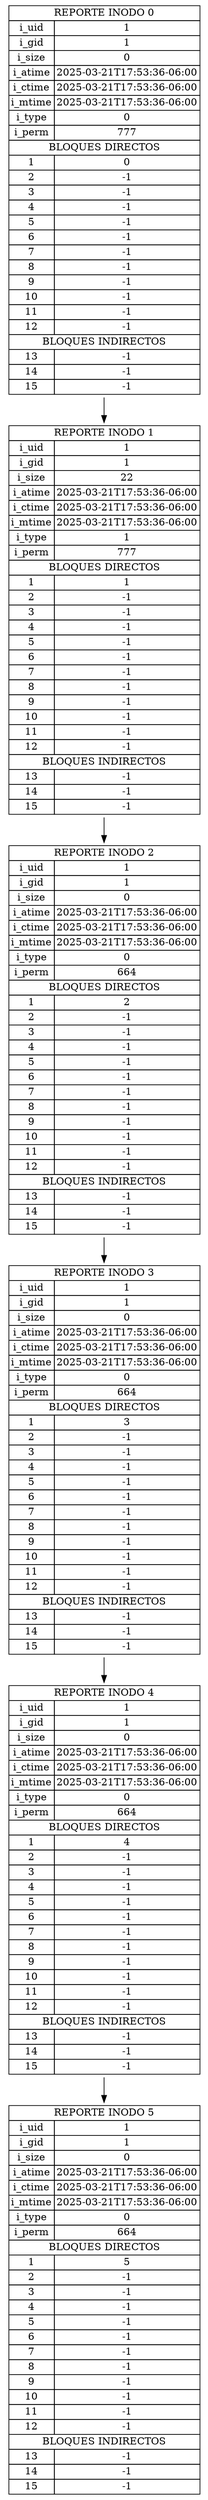 digraph G {
  node [shape=plaintext]
  inode0 [label=<<TABLE BORDER="0" CELLBORDER="1" CELLSPACING="0">
    <TR><TD COLSPAN="2">REPORTE INODO 0</TD></TR>
    <TR><TD>i_uid</TD><TD>1</TD></TR>
    <TR><TD>i_gid</TD><TD>1</TD></TR>
    <TR><TD>i_size</TD><TD>0</TD></TR>
    <TR><TD>i_atime</TD><TD>2025-03-21T17:53:36-06:00</TD></TR>
    <TR><TD>i_ctime</TD><TD>2025-03-21T17:53:36-06:00</TD></TR>
    <TR><TD>i_mtime</TD><TD>2025-03-21T17:53:36-06:00</TD></TR>
    <TR><TD>i_type</TD><TD>0</TD></TR>
    <TR><TD>i_perm</TD><TD>777</TD></TR>
    <TR><TD COLSPAN="2">BLOQUES DIRECTOS</TD></TR>
    <TR><TD>1</TD><TD>0</TD></TR>
    <TR><TD>2</TD><TD>-1</TD></TR>
    <TR><TD>3</TD><TD>-1</TD></TR>
    <TR><TD>4</TD><TD>-1</TD></TR>
    <TR><TD>5</TD><TD>-1</TD></TR>
    <TR><TD>6</TD><TD>-1</TD></TR>
    <TR><TD>7</TD><TD>-1</TD></TR>
    <TR><TD>8</TD><TD>-1</TD></TR>
    <TR><TD>9</TD><TD>-1</TD></TR>
    <TR><TD>10</TD><TD>-1</TD></TR>
    <TR><TD>11</TD><TD>-1</TD></TR>
    <TR><TD>12</TD><TD>-1</TD></TR>
    <TR><TD COLSPAN="2">BLOQUES INDIRECTOS</TD></TR>
    <TR><TD>13</TD><TD>-1</TD></TR>
    <TR><TD>14</TD><TD>-1</TD></TR>
    <TR><TD>15</TD><TD>-1</TD></TR>
  </TABLE>>];
  inode0 -> inode1;
  inode1 [label=<<TABLE BORDER="0" CELLBORDER="1" CELLSPACING="0">
    <TR><TD COLSPAN="2">REPORTE INODO 1</TD></TR>
    <TR><TD>i_uid</TD><TD>1</TD></TR>
    <TR><TD>i_gid</TD><TD>1</TD></TR>
    <TR><TD>i_size</TD><TD>22</TD></TR>
    <TR><TD>i_atime</TD><TD>2025-03-21T17:53:36-06:00</TD></TR>
    <TR><TD>i_ctime</TD><TD>2025-03-21T17:53:36-06:00</TD></TR>
    <TR><TD>i_mtime</TD><TD>2025-03-21T17:53:36-06:00</TD></TR>
    <TR><TD>i_type</TD><TD>1</TD></TR>
    <TR><TD>i_perm</TD><TD>777</TD></TR>
    <TR><TD COLSPAN="2">BLOQUES DIRECTOS</TD></TR>
    <TR><TD>1</TD><TD>1</TD></TR>
    <TR><TD>2</TD><TD>-1</TD></TR>
    <TR><TD>3</TD><TD>-1</TD></TR>
    <TR><TD>4</TD><TD>-1</TD></TR>
    <TR><TD>5</TD><TD>-1</TD></TR>
    <TR><TD>6</TD><TD>-1</TD></TR>
    <TR><TD>7</TD><TD>-1</TD></TR>
    <TR><TD>8</TD><TD>-1</TD></TR>
    <TR><TD>9</TD><TD>-1</TD></TR>
    <TR><TD>10</TD><TD>-1</TD></TR>
    <TR><TD>11</TD><TD>-1</TD></TR>
    <TR><TD>12</TD><TD>-1</TD></TR>
    <TR><TD COLSPAN="2">BLOQUES INDIRECTOS</TD></TR>
    <TR><TD>13</TD><TD>-1</TD></TR>
    <TR><TD>14</TD><TD>-1</TD></TR>
    <TR><TD>15</TD><TD>-1</TD></TR>
  </TABLE>>];
  inode1 -> inode2;
  inode2 [label=<<TABLE BORDER="0" CELLBORDER="1" CELLSPACING="0">
    <TR><TD COLSPAN="2">REPORTE INODO 2</TD></TR>
    <TR><TD>i_uid</TD><TD>1</TD></TR>
    <TR><TD>i_gid</TD><TD>1</TD></TR>
    <TR><TD>i_size</TD><TD>0</TD></TR>
    <TR><TD>i_atime</TD><TD>2025-03-21T17:53:36-06:00</TD></TR>
    <TR><TD>i_ctime</TD><TD>2025-03-21T17:53:36-06:00</TD></TR>
    <TR><TD>i_mtime</TD><TD>2025-03-21T17:53:36-06:00</TD></TR>
    <TR><TD>i_type</TD><TD>0</TD></TR>
    <TR><TD>i_perm</TD><TD>664</TD></TR>
    <TR><TD COLSPAN="2">BLOQUES DIRECTOS</TD></TR>
    <TR><TD>1</TD><TD>2</TD></TR>
    <TR><TD>2</TD><TD>-1</TD></TR>
    <TR><TD>3</TD><TD>-1</TD></TR>
    <TR><TD>4</TD><TD>-1</TD></TR>
    <TR><TD>5</TD><TD>-1</TD></TR>
    <TR><TD>6</TD><TD>-1</TD></TR>
    <TR><TD>7</TD><TD>-1</TD></TR>
    <TR><TD>8</TD><TD>-1</TD></TR>
    <TR><TD>9</TD><TD>-1</TD></TR>
    <TR><TD>10</TD><TD>-1</TD></TR>
    <TR><TD>11</TD><TD>-1</TD></TR>
    <TR><TD>12</TD><TD>-1</TD></TR>
    <TR><TD COLSPAN="2">BLOQUES INDIRECTOS</TD></TR>
    <TR><TD>13</TD><TD>-1</TD></TR>
    <TR><TD>14</TD><TD>-1</TD></TR>
    <TR><TD>15</TD><TD>-1</TD></TR>
  </TABLE>>];
  inode2 -> inode3;
  inode3 [label=<<TABLE BORDER="0" CELLBORDER="1" CELLSPACING="0">
    <TR><TD COLSPAN="2">REPORTE INODO 3</TD></TR>
    <TR><TD>i_uid</TD><TD>1</TD></TR>
    <TR><TD>i_gid</TD><TD>1</TD></TR>
    <TR><TD>i_size</TD><TD>0</TD></TR>
    <TR><TD>i_atime</TD><TD>2025-03-21T17:53:36-06:00</TD></TR>
    <TR><TD>i_ctime</TD><TD>2025-03-21T17:53:36-06:00</TD></TR>
    <TR><TD>i_mtime</TD><TD>2025-03-21T17:53:36-06:00</TD></TR>
    <TR><TD>i_type</TD><TD>0</TD></TR>
    <TR><TD>i_perm</TD><TD>664</TD></TR>
    <TR><TD COLSPAN="2">BLOQUES DIRECTOS</TD></TR>
    <TR><TD>1</TD><TD>3</TD></TR>
    <TR><TD>2</TD><TD>-1</TD></TR>
    <TR><TD>3</TD><TD>-1</TD></TR>
    <TR><TD>4</TD><TD>-1</TD></TR>
    <TR><TD>5</TD><TD>-1</TD></TR>
    <TR><TD>6</TD><TD>-1</TD></TR>
    <TR><TD>7</TD><TD>-1</TD></TR>
    <TR><TD>8</TD><TD>-1</TD></TR>
    <TR><TD>9</TD><TD>-1</TD></TR>
    <TR><TD>10</TD><TD>-1</TD></TR>
    <TR><TD>11</TD><TD>-1</TD></TR>
    <TR><TD>12</TD><TD>-1</TD></TR>
    <TR><TD COLSPAN="2">BLOQUES INDIRECTOS</TD></TR>
    <TR><TD>13</TD><TD>-1</TD></TR>
    <TR><TD>14</TD><TD>-1</TD></TR>
    <TR><TD>15</TD><TD>-1</TD></TR>
  </TABLE>>];
  inode3 -> inode4;
  inode4 [label=<<TABLE BORDER="0" CELLBORDER="1" CELLSPACING="0">
    <TR><TD COLSPAN="2">REPORTE INODO 4</TD></TR>
    <TR><TD>i_uid</TD><TD>1</TD></TR>
    <TR><TD>i_gid</TD><TD>1</TD></TR>
    <TR><TD>i_size</TD><TD>0</TD></TR>
    <TR><TD>i_atime</TD><TD>2025-03-21T17:53:36-06:00</TD></TR>
    <TR><TD>i_ctime</TD><TD>2025-03-21T17:53:36-06:00</TD></TR>
    <TR><TD>i_mtime</TD><TD>2025-03-21T17:53:36-06:00</TD></TR>
    <TR><TD>i_type</TD><TD>0</TD></TR>
    <TR><TD>i_perm</TD><TD>664</TD></TR>
    <TR><TD COLSPAN="2">BLOQUES DIRECTOS</TD></TR>
    <TR><TD>1</TD><TD>4</TD></TR>
    <TR><TD>2</TD><TD>-1</TD></TR>
    <TR><TD>3</TD><TD>-1</TD></TR>
    <TR><TD>4</TD><TD>-1</TD></TR>
    <TR><TD>5</TD><TD>-1</TD></TR>
    <TR><TD>6</TD><TD>-1</TD></TR>
    <TR><TD>7</TD><TD>-1</TD></TR>
    <TR><TD>8</TD><TD>-1</TD></TR>
    <TR><TD>9</TD><TD>-1</TD></TR>
    <TR><TD>10</TD><TD>-1</TD></TR>
    <TR><TD>11</TD><TD>-1</TD></TR>
    <TR><TD>12</TD><TD>-1</TD></TR>
    <TR><TD COLSPAN="2">BLOQUES INDIRECTOS</TD></TR>
    <TR><TD>13</TD><TD>-1</TD></TR>
    <TR><TD>14</TD><TD>-1</TD></TR>
    <TR><TD>15</TD><TD>-1</TD></TR>
  </TABLE>>];
  inode4 -> inode5;
  inode5 [label=<<TABLE BORDER="0" CELLBORDER="1" CELLSPACING="0">
    <TR><TD COLSPAN="2">REPORTE INODO 5</TD></TR>
    <TR><TD>i_uid</TD><TD>1</TD></TR>
    <TR><TD>i_gid</TD><TD>1</TD></TR>
    <TR><TD>i_size</TD><TD>0</TD></TR>
    <TR><TD>i_atime</TD><TD>2025-03-21T17:53:36-06:00</TD></TR>
    <TR><TD>i_ctime</TD><TD>2025-03-21T17:53:36-06:00</TD></TR>
    <TR><TD>i_mtime</TD><TD>2025-03-21T17:53:36-06:00</TD></TR>
    <TR><TD>i_type</TD><TD>0</TD></TR>
    <TR><TD>i_perm</TD><TD>664</TD></TR>
    <TR><TD COLSPAN="2">BLOQUES DIRECTOS</TD></TR>
    <TR><TD>1</TD><TD>5</TD></TR>
    <TR><TD>2</TD><TD>-1</TD></TR>
    <TR><TD>3</TD><TD>-1</TD></TR>
    <TR><TD>4</TD><TD>-1</TD></TR>
    <TR><TD>5</TD><TD>-1</TD></TR>
    <TR><TD>6</TD><TD>-1</TD></TR>
    <TR><TD>7</TD><TD>-1</TD></TR>
    <TR><TD>8</TD><TD>-1</TD></TR>
    <TR><TD>9</TD><TD>-1</TD></TR>
    <TR><TD>10</TD><TD>-1</TD></TR>
    <TR><TD>11</TD><TD>-1</TD></TR>
    <TR><TD>12</TD><TD>-1</TD></TR>
    <TR><TD COLSPAN="2">BLOQUES INDIRECTOS</TD></TR>
    <TR><TD>13</TD><TD>-1</TD></TR>
    <TR><TD>14</TD><TD>-1</TD></TR>
    <TR><TD>15</TD><TD>-1</TD></TR>
  </TABLE>>];
}
